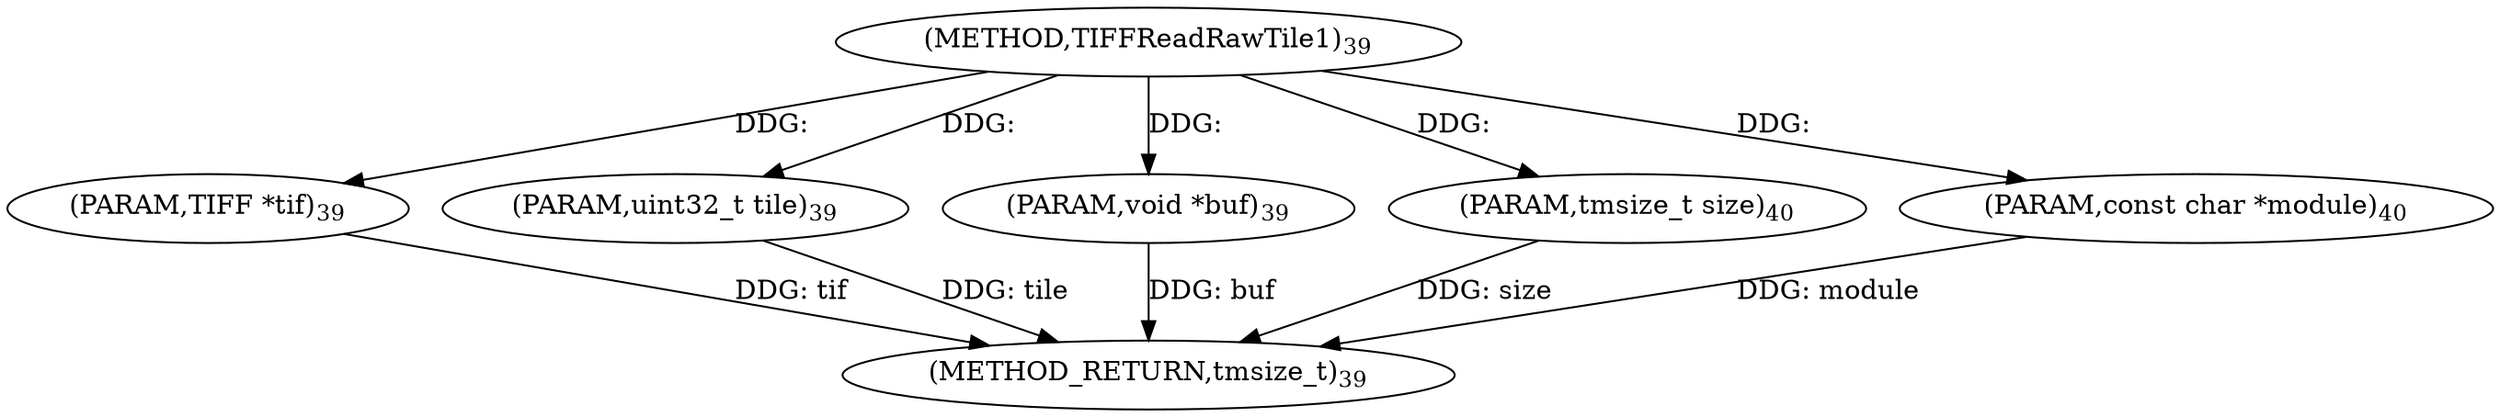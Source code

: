 digraph "TIFFReadRawTile1" {  
"73969" [label = <(METHOD,TIFFReadRawTile1)<SUB>39</SUB>> ]
"73975" [label = <(METHOD_RETURN,tmsize_t)<SUB>39</SUB>> ]
"73970" [label = <(PARAM,TIFF *tif)<SUB>39</SUB>> ]
"73971" [label = <(PARAM,uint32_t tile)<SUB>39</SUB>> ]
"73972" [label = <(PARAM,void *buf)<SUB>39</SUB>> ]
"73973" [label = <(PARAM,tmsize_t size)<SUB>40</SUB>> ]
"73974" [label = <(PARAM,const char *module)<SUB>40</SUB>> ]
  "73970" -> "73975"  [ label = "DDG: tif"] 
  "73971" -> "73975"  [ label = "DDG: tile"] 
  "73972" -> "73975"  [ label = "DDG: buf"] 
  "73973" -> "73975"  [ label = "DDG: size"] 
  "73974" -> "73975"  [ label = "DDG: module"] 
  "73969" -> "73970"  [ label = "DDG: "] 
  "73969" -> "73971"  [ label = "DDG: "] 
  "73969" -> "73972"  [ label = "DDG: "] 
  "73969" -> "73973"  [ label = "DDG: "] 
  "73969" -> "73974"  [ label = "DDG: "] 
}

